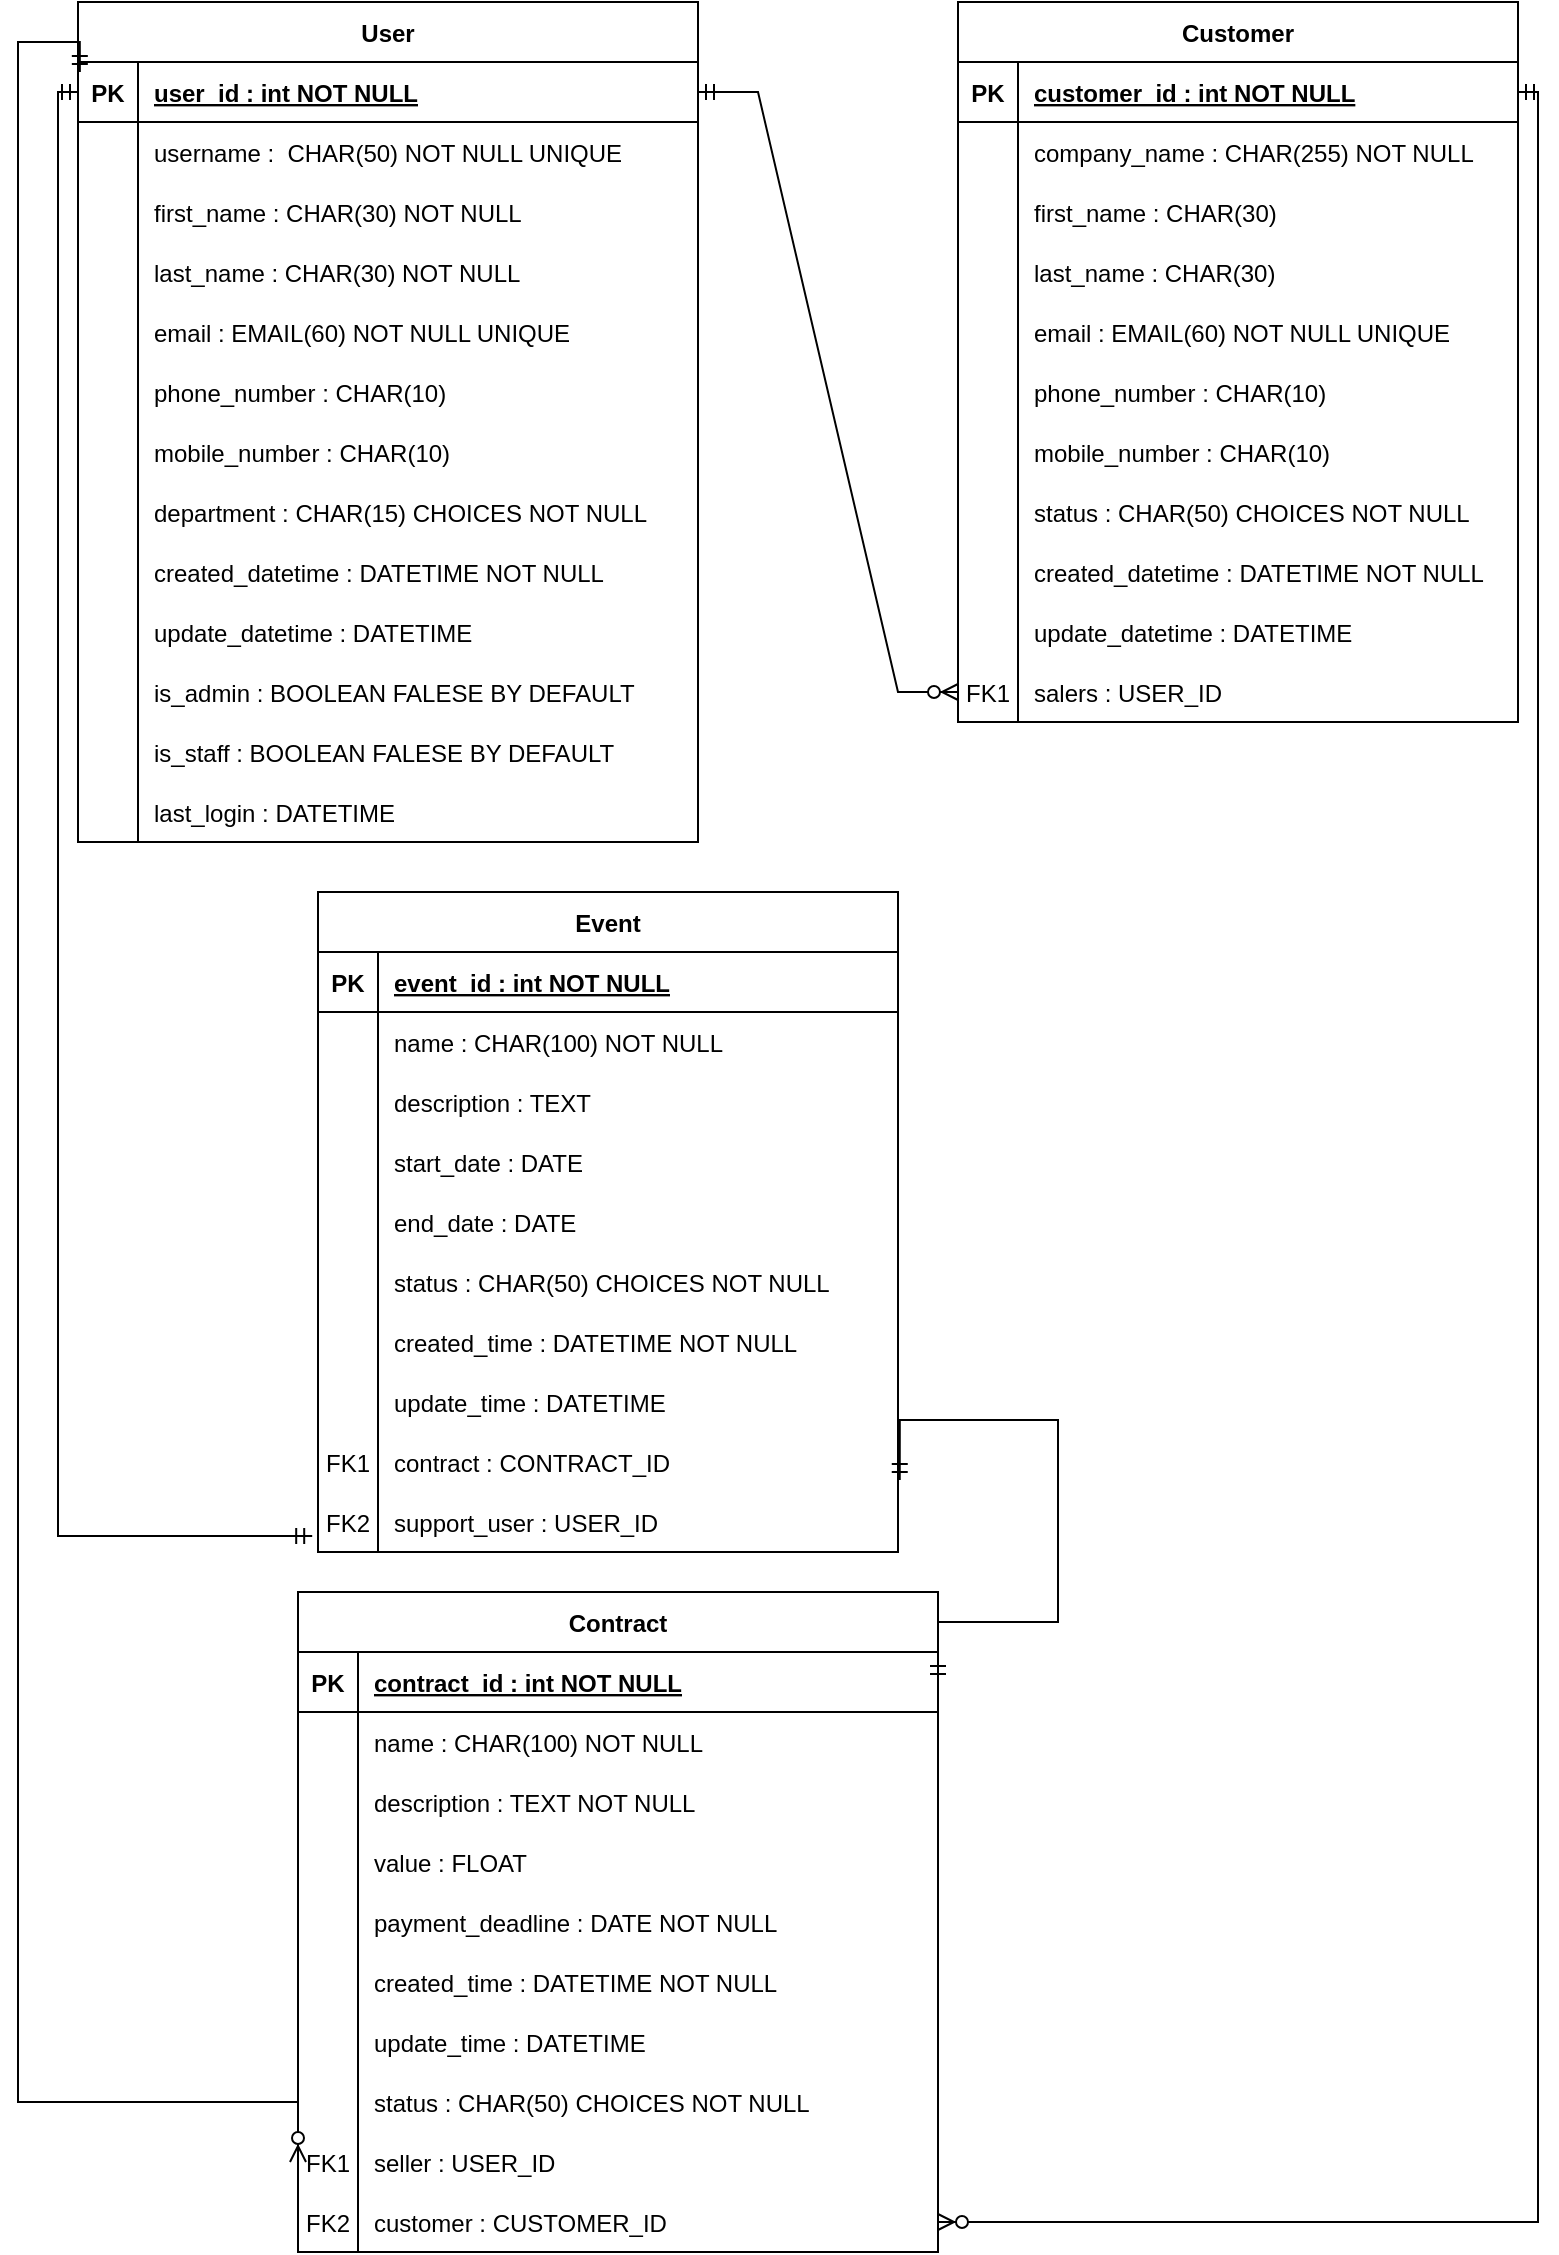 <mxfile version="17.2.2" type="github">
  <diagram name="Page-1" id="efa7a0a1-bf9b-a30e-e6df-94a7791c09e9">
    <mxGraphModel dx="946" dy="1715" grid="1" gridSize="10" guides="1" tooltips="1" connect="1" arrows="1" fold="1" page="1" pageScale="1" pageWidth="826" pageHeight="1169" background="none" math="0" shadow="0">
      <root>
        <mxCell id="0" />
        <mxCell id="1" parent="0" />
        <mxCell id="FvF-tz55mz9jNZXaBXgJ-104" value="User" style="shape=table;startSize=30;container=1;collapsible=1;childLayout=tableLayout;fixedRows=1;rowLines=0;fontStyle=1;align=center;resizeLast=1;" parent="1" vertex="1">
          <mxGeometry x="40" y="-1145" width="310" height="420" as="geometry" />
        </mxCell>
        <mxCell id="FvF-tz55mz9jNZXaBXgJ-105" value="" style="shape=tableRow;horizontal=0;startSize=0;swimlaneHead=0;swimlaneBody=0;fillColor=none;collapsible=0;dropTarget=0;points=[[0,0.5],[1,0.5]];portConstraint=eastwest;top=0;left=0;right=0;bottom=1;" parent="FvF-tz55mz9jNZXaBXgJ-104" vertex="1">
          <mxGeometry y="30" width="310" height="30" as="geometry" />
        </mxCell>
        <mxCell id="FvF-tz55mz9jNZXaBXgJ-106" value="PK" style="shape=partialRectangle;connectable=0;fillColor=none;top=0;left=0;bottom=0;right=0;fontStyle=1;overflow=hidden;" parent="FvF-tz55mz9jNZXaBXgJ-105" vertex="1">
          <mxGeometry width="30" height="30" as="geometry">
            <mxRectangle width="30" height="30" as="alternateBounds" />
          </mxGeometry>
        </mxCell>
        <mxCell id="FvF-tz55mz9jNZXaBXgJ-107" value="user_id : int NOT NULL" style="shape=partialRectangle;connectable=0;fillColor=none;top=0;left=0;bottom=0;right=0;align=left;spacingLeft=6;fontStyle=5;overflow=hidden;" parent="FvF-tz55mz9jNZXaBXgJ-105" vertex="1">
          <mxGeometry x="30" width="280" height="30" as="geometry">
            <mxRectangle width="280" height="30" as="alternateBounds" />
          </mxGeometry>
        </mxCell>
        <mxCell id="FvF-tz55mz9jNZXaBXgJ-130" value="" style="shape=tableRow;horizontal=0;startSize=0;swimlaneHead=0;swimlaneBody=0;fillColor=none;collapsible=0;dropTarget=0;points=[[0,0.5],[1,0.5]];portConstraint=eastwest;top=0;left=0;right=0;bottom=0;" parent="FvF-tz55mz9jNZXaBXgJ-104" vertex="1">
          <mxGeometry y="60" width="310" height="30" as="geometry" />
        </mxCell>
        <mxCell id="FvF-tz55mz9jNZXaBXgJ-131" value="" style="shape=partialRectangle;connectable=0;fillColor=none;top=0;left=0;bottom=0;right=0;editable=1;overflow=hidden;" parent="FvF-tz55mz9jNZXaBXgJ-130" vertex="1">
          <mxGeometry width="30" height="30" as="geometry">
            <mxRectangle width="30" height="30" as="alternateBounds" />
          </mxGeometry>
        </mxCell>
        <mxCell id="FvF-tz55mz9jNZXaBXgJ-132" value="username :  CHAR(50) NOT NULL UNIQUE" style="shape=partialRectangle;connectable=0;fillColor=none;top=0;left=0;bottom=0;right=0;align=left;spacingLeft=6;overflow=hidden;" parent="FvF-tz55mz9jNZXaBXgJ-130" vertex="1">
          <mxGeometry x="30" width="280" height="30" as="geometry">
            <mxRectangle width="280" height="30" as="alternateBounds" />
          </mxGeometry>
        </mxCell>
        <mxCell id="FvF-tz55mz9jNZXaBXgJ-108" value="" style="shape=tableRow;horizontal=0;startSize=0;swimlaneHead=0;swimlaneBody=0;fillColor=none;collapsible=0;dropTarget=0;points=[[0,0.5],[1,0.5]];portConstraint=eastwest;top=0;left=0;right=0;bottom=0;" parent="FvF-tz55mz9jNZXaBXgJ-104" vertex="1">
          <mxGeometry y="90" width="310" height="30" as="geometry" />
        </mxCell>
        <mxCell id="FvF-tz55mz9jNZXaBXgJ-109" value="" style="shape=partialRectangle;connectable=0;fillColor=none;top=0;left=0;bottom=0;right=0;editable=1;overflow=hidden;" parent="FvF-tz55mz9jNZXaBXgJ-108" vertex="1">
          <mxGeometry width="30" height="30" as="geometry">
            <mxRectangle width="30" height="30" as="alternateBounds" />
          </mxGeometry>
        </mxCell>
        <mxCell id="FvF-tz55mz9jNZXaBXgJ-110" value="first_name : CHAR(30) NOT NULL" style="shape=partialRectangle;connectable=0;fillColor=none;top=0;left=0;bottom=0;right=0;align=left;spacingLeft=6;overflow=hidden;" parent="FvF-tz55mz9jNZXaBXgJ-108" vertex="1">
          <mxGeometry x="30" width="280" height="30" as="geometry">
            <mxRectangle width="280" height="30" as="alternateBounds" />
          </mxGeometry>
        </mxCell>
        <mxCell id="FvF-tz55mz9jNZXaBXgJ-111" value="" style="shape=tableRow;horizontal=0;startSize=0;swimlaneHead=0;swimlaneBody=0;fillColor=none;collapsible=0;dropTarget=0;points=[[0,0.5],[1,0.5]];portConstraint=eastwest;top=0;left=0;right=0;bottom=0;" parent="FvF-tz55mz9jNZXaBXgJ-104" vertex="1">
          <mxGeometry y="120" width="310" height="30" as="geometry" />
        </mxCell>
        <mxCell id="FvF-tz55mz9jNZXaBXgJ-112" value="" style="shape=partialRectangle;connectable=0;fillColor=none;top=0;left=0;bottom=0;right=0;editable=1;overflow=hidden;" parent="FvF-tz55mz9jNZXaBXgJ-111" vertex="1">
          <mxGeometry width="30" height="30" as="geometry">
            <mxRectangle width="30" height="30" as="alternateBounds" />
          </mxGeometry>
        </mxCell>
        <mxCell id="FvF-tz55mz9jNZXaBXgJ-113" value="last_name : CHAR(30) NOT NULL" style="shape=partialRectangle;connectable=0;fillColor=none;top=0;left=0;bottom=0;right=0;align=left;spacingLeft=6;overflow=hidden;" parent="FvF-tz55mz9jNZXaBXgJ-111" vertex="1">
          <mxGeometry x="30" width="280" height="30" as="geometry">
            <mxRectangle width="280" height="30" as="alternateBounds" />
          </mxGeometry>
        </mxCell>
        <mxCell id="FvF-tz55mz9jNZXaBXgJ-114" value="" style="shape=tableRow;horizontal=0;startSize=0;swimlaneHead=0;swimlaneBody=0;fillColor=none;collapsible=0;dropTarget=0;points=[[0,0.5],[1,0.5]];portConstraint=eastwest;top=0;left=0;right=0;bottom=0;" parent="FvF-tz55mz9jNZXaBXgJ-104" vertex="1">
          <mxGeometry y="150" width="310" height="30" as="geometry" />
        </mxCell>
        <mxCell id="FvF-tz55mz9jNZXaBXgJ-115" value="" style="shape=partialRectangle;connectable=0;fillColor=none;top=0;left=0;bottom=0;right=0;editable=1;overflow=hidden;" parent="FvF-tz55mz9jNZXaBXgJ-114" vertex="1">
          <mxGeometry width="30" height="30" as="geometry">
            <mxRectangle width="30" height="30" as="alternateBounds" />
          </mxGeometry>
        </mxCell>
        <mxCell id="FvF-tz55mz9jNZXaBXgJ-116" value="email : EMAIL(60) NOT NULL UNIQUE" style="shape=partialRectangle;connectable=0;fillColor=none;top=0;left=0;bottom=0;right=0;align=left;spacingLeft=6;overflow=hidden;" parent="FvF-tz55mz9jNZXaBXgJ-114" vertex="1">
          <mxGeometry x="30" width="280" height="30" as="geometry">
            <mxRectangle width="280" height="30" as="alternateBounds" />
          </mxGeometry>
        </mxCell>
        <mxCell id="FvF-tz55mz9jNZXaBXgJ-121" value="" style="shape=tableRow;horizontal=0;startSize=0;swimlaneHead=0;swimlaneBody=0;fillColor=none;collapsible=0;dropTarget=0;points=[[0,0.5],[1,0.5]];portConstraint=eastwest;top=0;left=0;right=0;bottom=0;" parent="FvF-tz55mz9jNZXaBXgJ-104" vertex="1">
          <mxGeometry y="180" width="310" height="30" as="geometry" />
        </mxCell>
        <mxCell id="FvF-tz55mz9jNZXaBXgJ-122" value="" style="shape=partialRectangle;connectable=0;fillColor=none;top=0;left=0;bottom=0;right=0;editable=1;overflow=hidden;" parent="FvF-tz55mz9jNZXaBXgJ-121" vertex="1">
          <mxGeometry width="30" height="30" as="geometry">
            <mxRectangle width="30" height="30" as="alternateBounds" />
          </mxGeometry>
        </mxCell>
        <mxCell id="FvF-tz55mz9jNZXaBXgJ-123" value="phone_number : CHAR(10)" style="shape=partialRectangle;connectable=0;fillColor=none;top=0;left=0;bottom=0;right=0;align=left;spacingLeft=6;overflow=hidden;" parent="FvF-tz55mz9jNZXaBXgJ-121" vertex="1">
          <mxGeometry x="30" width="280" height="30" as="geometry">
            <mxRectangle width="280" height="30" as="alternateBounds" />
          </mxGeometry>
        </mxCell>
        <mxCell id="FvF-tz55mz9jNZXaBXgJ-124" value="" style="shape=tableRow;horizontal=0;startSize=0;swimlaneHead=0;swimlaneBody=0;fillColor=none;collapsible=0;dropTarget=0;points=[[0,0.5],[1,0.5]];portConstraint=eastwest;top=0;left=0;right=0;bottom=0;" parent="FvF-tz55mz9jNZXaBXgJ-104" vertex="1">
          <mxGeometry y="210" width="310" height="30" as="geometry" />
        </mxCell>
        <mxCell id="FvF-tz55mz9jNZXaBXgJ-125" value="" style="shape=partialRectangle;connectable=0;fillColor=none;top=0;left=0;bottom=0;right=0;editable=1;overflow=hidden;" parent="FvF-tz55mz9jNZXaBXgJ-124" vertex="1">
          <mxGeometry width="30" height="30" as="geometry">
            <mxRectangle width="30" height="30" as="alternateBounds" />
          </mxGeometry>
        </mxCell>
        <mxCell id="FvF-tz55mz9jNZXaBXgJ-126" value="mobile_number : CHAR(10)" style="shape=partialRectangle;connectable=0;fillColor=none;top=0;left=0;bottom=0;right=0;align=left;spacingLeft=6;overflow=hidden;" parent="FvF-tz55mz9jNZXaBXgJ-124" vertex="1">
          <mxGeometry x="30" width="280" height="30" as="geometry">
            <mxRectangle width="280" height="30" as="alternateBounds" />
          </mxGeometry>
        </mxCell>
        <mxCell id="FvF-tz55mz9jNZXaBXgJ-127" value="" style="shape=tableRow;horizontal=0;startSize=0;swimlaneHead=0;swimlaneBody=0;fillColor=none;collapsible=0;dropTarget=0;points=[[0,0.5],[1,0.5]];portConstraint=eastwest;top=0;left=0;right=0;bottom=0;" parent="FvF-tz55mz9jNZXaBXgJ-104" vertex="1">
          <mxGeometry y="240" width="310" height="30" as="geometry" />
        </mxCell>
        <mxCell id="FvF-tz55mz9jNZXaBXgJ-128" value="" style="shape=partialRectangle;connectable=0;fillColor=none;top=0;left=0;bottom=0;right=0;editable=1;overflow=hidden;" parent="FvF-tz55mz9jNZXaBXgJ-127" vertex="1">
          <mxGeometry width="30" height="30" as="geometry">
            <mxRectangle width="30" height="30" as="alternateBounds" />
          </mxGeometry>
        </mxCell>
        <mxCell id="FvF-tz55mz9jNZXaBXgJ-129" value="department : CHAR(15) CHOICES NOT NULL" style="shape=partialRectangle;connectable=0;fillColor=none;top=0;left=0;bottom=0;right=0;align=left;spacingLeft=6;overflow=hidden;" parent="FvF-tz55mz9jNZXaBXgJ-127" vertex="1">
          <mxGeometry x="30" width="280" height="30" as="geometry">
            <mxRectangle width="280" height="30" as="alternateBounds" />
          </mxGeometry>
        </mxCell>
        <mxCell id="FvF-tz55mz9jNZXaBXgJ-133" value="" style="shape=tableRow;horizontal=0;startSize=0;swimlaneHead=0;swimlaneBody=0;fillColor=none;collapsible=0;dropTarget=0;points=[[0,0.5],[1,0.5]];portConstraint=eastwest;top=0;left=0;right=0;bottom=0;" parent="FvF-tz55mz9jNZXaBXgJ-104" vertex="1">
          <mxGeometry y="270" width="310" height="30" as="geometry" />
        </mxCell>
        <mxCell id="FvF-tz55mz9jNZXaBXgJ-134" value="" style="shape=partialRectangle;connectable=0;fillColor=none;top=0;left=0;bottom=0;right=0;editable=1;overflow=hidden;" parent="FvF-tz55mz9jNZXaBXgJ-133" vertex="1">
          <mxGeometry width="30" height="30" as="geometry">
            <mxRectangle width="30" height="30" as="alternateBounds" />
          </mxGeometry>
        </mxCell>
        <mxCell id="FvF-tz55mz9jNZXaBXgJ-135" value="created_datetime : DATETIME NOT NULL" style="shape=partialRectangle;connectable=0;fillColor=none;top=0;left=0;bottom=0;right=0;align=left;spacingLeft=6;overflow=hidden;" parent="FvF-tz55mz9jNZXaBXgJ-133" vertex="1">
          <mxGeometry x="30" width="280" height="30" as="geometry">
            <mxRectangle width="280" height="30" as="alternateBounds" />
          </mxGeometry>
        </mxCell>
        <mxCell id="FvF-tz55mz9jNZXaBXgJ-136" value="" style="shape=tableRow;horizontal=0;startSize=0;swimlaneHead=0;swimlaneBody=0;fillColor=none;collapsible=0;dropTarget=0;points=[[0,0.5],[1,0.5]];portConstraint=eastwest;top=0;left=0;right=0;bottom=0;" parent="FvF-tz55mz9jNZXaBXgJ-104" vertex="1">
          <mxGeometry y="300" width="310" height="30" as="geometry" />
        </mxCell>
        <mxCell id="FvF-tz55mz9jNZXaBXgJ-137" value="" style="shape=partialRectangle;connectable=0;fillColor=none;top=0;left=0;bottom=0;right=0;editable=1;overflow=hidden;" parent="FvF-tz55mz9jNZXaBXgJ-136" vertex="1">
          <mxGeometry width="30" height="30" as="geometry">
            <mxRectangle width="30" height="30" as="alternateBounds" />
          </mxGeometry>
        </mxCell>
        <mxCell id="FvF-tz55mz9jNZXaBXgJ-138" value="update_datetime : DATETIME" style="shape=partialRectangle;connectable=0;fillColor=none;top=0;left=0;bottom=0;right=0;align=left;spacingLeft=6;overflow=hidden;" parent="FvF-tz55mz9jNZXaBXgJ-136" vertex="1">
          <mxGeometry x="30" width="280" height="30" as="geometry">
            <mxRectangle width="280" height="30" as="alternateBounds" />
          </mxGeometry>
        </mxCell>
        <mxCell id="FvF-tz55mz9jNZXaBXgJ-246" value="" style="shape=tableRow;horizontal=0;startSize=0;swimlaneHead=0;swimlaneBody=0;fillColor=none;collapsible=0;dropTarget=0;points=[[0,0.5],[1,0.5]];portConstraint=eastwest;top=0;left=0;right=0;bottom=0;" parent="FvF-tz55mz9jNZXaBXgJ-104" vertex="1">
          <mxGeometry y="330" width="310" height="30" as="geometry" />
        </mxCell>
        <mxCell id="FvF-tz55mz9jNZXaBXgJ-247" value="" style="shape=partialRectangle;connectable=0;fillColor=none;top=0;left=0;bottom=0;right=0;editable=1;overflow=hidden;" parent="FvF-tz55mz9jNZXaBXgJ-246" vertex="1">
          <mxGeometry width="30" height="30" as="geometry">
            <mxRectangle width="30" height="30" as="alternateBounds" />
          </mxGeometry>
        </mxCell>
        <mxCell id="FvF-tz55mz9jNZXaBXgJ-248" value="is_admin : BOOLEAN FALESE BY DEFAULT" style="shape=partialRectangle;connectable=0;fillColor=none;top=0;left=0;bottom=0;right=0;align=left;spacingLeft=6;overflow=hidden;" parent="FvF-tz55mz9jNZXaBXgJ-246" vertex="1">
          <mxGeometry x="30" width="280" height="30" as="geometry">
            <mxRectangle width="280" height="30" as="alternateBounds" />
          </mxGeometry>
        </mxCell>
        <mxCell id="fTh83dWh6vJyhV6Mnesq-1" value="" style="shape=tableRow;horizontal=0;startSize=0;swimlaneHead=0;swimlaneBody=0;fillColor=none;collapsible=0;dropTarget=0;points=[[0,0.5],[1,0.5]];portConstraint=eastwest;top=0;left=0;right=0;bottom=0;" vertex="1" parent="FvF-tz55mz9jNZXaBXgJ-104">
          <mxGeometry y="360" width="310" height="30" as="geometry" />
        </mxCell>
        <mxCell id="fTh83dWh6vJyhV6Mnesq-2" value="" style="shape=partialRectangle;connectable=0;fillColor=none;top=0;left=0;bottom=0;right=0;editable=1;overflow=hidden;" vertex="1" parent="fTh83dWh6vJyhV6Mnesq-1">
          <mxGeometry width="30" height="30" as="geometry">
            <mxRectangle width="30" height="30" as="alternateBounds" />
          </mxGeometry>
        </mxCell>
        <mxCell id="fTh83dWh6vJyhV6Mnesq-3" value="is_staff : BOOLEAN FALESE BY DEFAULT" style="shape=partialRectangle;connectable=0;fillColor=none;top=0;left=0;bottom=0;right=0;align=left;spacingLeft=6;overflow=hidden;" vertex="1" parent="fTh83dWh6vJyhV6Mnesq-1">
          <mxGeometry x="30" width="280" height="30" as="geometry">
            <mxRectangle width="280" height="30" as="alternateBounds" />
          </mxGeometry>
        </mxCell>
        <mxCell id="FvF-tz55mz9jNZXaBXgJ-139" value="" style="shape=tableRow;horizontal=0;startSize=0;swimlaneHead=0;swimlaneBody=0;fillColor=none;collapsible=0;dropTarget=0;points=[[0,0.5],[1,0.5]];portConstraint=eastwest;top=0;left=0;right=0;bottom=0;" parent="FvF-tz55mz9jNZXaBXgJ-104" vertex="1">
          <mxGeometry y="390" width="310" height="30" as="geometry" />
        </mxCell>
        <mxCell id="FvF-tz55mz9jNZXaBXgJ-140" value="" style="shape=partialRectangle;connectable=0;fillColor=none;top=0;left=0;bottom=0;right=0;editable=1;overflow=hidden;" parent="FvF-tz55mz9jNZXaBXgJ-139" vertex="1">
          <mxGeometry width="30" height="30" as="geometry">
            <mxRectangle width="30" height="30" as="alternateBounds" />
          </mxGeometry>
        </mxCell>
        <mxCell id="FvF-tz55mz9jNZXaBXgJ-141" value="last_login : DATETIME" style="shape=partialRectangle;connectable=0;fillColor=none;top=0;left=0;bottom=0;right=0;align=left;spacingLeft=6;overflow=hidden;" parent="FvF-tz55mz9jNZXaBXgJ-139" vertex="1">
          <mxGeometry x="30" width="280" height="30" as="geometry">
            <mxRectangle width="280" height="30" as="alternateBounds" />
          </mxGeometry>
        </mxCell>
        <mxCell id="FvF-tz55mz9jNZXaBXgJ-142" value="Customer" style="shape=table;startSize=30;container=1;collapsible=1;childLayout=tableLayout;fixedRows=1;rowLines=0;fontStyle=1;align=center;resizeLast=1;" parent="1" vertex="1">
          <mxGeometry x="480" y="-1145" width="280" height="360" as="geometry" />
        </mxCell>
        <mxCell id="FvF-tz55mz9jNZXaBXgJ-143" value="" style="shape=tableRow;horizontal=0;startSize=0;swimlaneHead=0;swimlaneBody=0;fillColor=none;collapsible=0;dropTarget=0;points=[[0,0.5],[1,0.5]];portConstraint=eastwest;top=0;left=0;right=0;bottom=1;" parent="FvF-tz55mz9jNZXaBXgJ-142" vertex="1">
          <mxGeometry y="30" width="280" height="30" as="geometry" />
        </mxCell>
        <mxCell id="FvF-tz55mz9jNZXaBXgJ-144" value="PK" style="shape=partialRectangle;connectable=0;fillColor=none;top=0;left=0;bottom=0;right=0;fontStyle=1;overflow=hidden;" parent="FvF-tz55mz9jNZXaBXgJ-143" vertex="1">
          <mxGeometry width="30" height="30" as="geometry">
            <mxRectangle width="30" height="30" as="alternateBounds" />
          </mxGeometry>
        </mxCell>
        <mxCell id="FvF-tz55mz9jNZXaBXgJ-145" value="customer_id : int NOT NULL" style="shape=partialRectangle;connectable=0;fillColor=none;top=0;left=0;bottom=0;right=0;align=left;spacingLeft=6;fontStyle=5;overflow=hidden;" parent="FvF-tz55mz9jNZXaBXgJ-143" vertex="1">
          <mxGeometry x="30" width="250" height="30" as="geometry">
            <mxRectangle width="250" height="30" as="alternateBounds" />
          </mxGeometry>
        </mxCell>
        <mxCell id="FvF-tz55mz9jNZXaBXgJ-146" value="" style="shape=tableRow;horizontal=0;startSize=0;swimlaneHead=0;swimlaneBody=0;fillColor=none;collapsible=0;dropTarget=0;points=[[0,0.5],[1,0.5]];portConstraint=eastwest;top=0;left=0;right=0;bottom=0;" parent="FvF-tz55mz9jNZXaBXgJ-142" vertex="1">
          <mxGeometry y="60" width="280" height="30" as="geometry" />
        </mxCell>
        <mxCell id="FvF-tz55mz9jNZXaBXgJ-147" value="" style="shape=partialRectangle;connectable=0;fillColor=none;top=0;left=0;bottom=0;right=0;editable=1;overflow=hidden;" parent="FvF-tz55mz9jNZXaBXgJ-146" vertex="1">
          <mxGeometry width="30" height="30" as="geometry">
            <mxRectangle width="30" height="30" as="alternateBounds" />
          </mxGeometry>
        </mxCell>
        <mxCell id="FvF-tz55mz9jNZXaBXgJ-148" value="company_name : CHAR(255) NOT NULL" style="shape=partialRectangle;connectable=0;fillColor=none;top=0;left=0;bottom=0;right=0;align=left;spacingLeft=6;overflow=hidden;" parent="FvF-tz55mz9jNZXaBXgJ-146" vertex="1">
          <mxGeometry x="30" width="250" height="30" as="geometry">
            <mxRectangle width="250" height="30" as="alternateBounds" />
          </mxGeometry>
        </mxCell>
        <mxCell id="FvF-tz55mz9jNZXaBXgJ-149" value="" style="shape=tableRow;horizontal=0;startSize=0;swimlaneHead=0;swimlaneBody=0;fillColor=none;collapsible=0;dropTarget=0;points=[[0,0.5],[1,0.5]];portConstraint=eastwest;top=0;left=0;right=0;bottom=0;" parent="FvF-tz55mz9jNZXaBXgJ-142" vertex="1">
          <mxGeometry y="90" width="280" height="30" as="geometry" />
        </mxCell>
        <mxCell id="FvF-tz55mz9jNZXaBXgJ-150" value="" style="shape=partialRectangle;connectable=0;fillColor=none;top=0;left=0;bottom=0;right=0;editable=1;overflow=hidden;" parent="FvF-tz55mz9jNZXaBXgJ-149" vertex="1">
          <mxGeometry width="30" height="30" as="geometry">
            <mxRectangle width="30" height="30" as="alternateBounds" />
          </mxGeometry>
        </mxCell>
        <mxCell id="FvF-tz55mz9jNZXaBXgJ-151" value="first_name : CHAR(30)" style="shape=partialRectangle;connectable=0;fillColor=none;top=0;left=0;bottom=0;right=0;align=left;spacingLeft=6;overflow=hidden;" parent="FvF-tz55mz9jNZXaBXgJ-149" vertex="1">
          <mxGeometry x="30" width="250" height="30" as="geometry">
            <mxRectangle width="250" height="30" as="alternateBounds" />
          </mxGeometry>
        </mxCell>
        <mxCell id="FvF-tz55mz9jNZXaBXgJ-152" value="" style="shape=tableRow;horizontal=0;startSize=0;swimlaneHead=0;swimlaneBody=0;fillColor=none;collapsible=0;dropTarget=0;points=[[0,0.5],[1,0.5]];portConstraint=eastwest;top=0;left=0;right=0;bottom=0;" parent="FvF-tz55mz9jNZXaBXgJ-142" vertex="1">
          <mxGeometry y="120" width="280" height="30" as="geometry" />
        </mxCell>
        <mxCell id="FvF-tz55mz9jNZXaBXgJ-153" value="" style="shape=partialRectangle;connectable=0;fillColor=none;top=0;left=0;bottom=0;right=0;editable=1;overflow=hidden;" parent="FvF-tz55mz9jNZXaBXgJ-152" vertex="1">
          <mxGeometry width="30" height="30" as="geometry">
            <mxRectangle width="30" height="30" as="alternateBounds" />
          </mxGeometry>
        </mxCell>
        <mxCell id="FvF-tz55mz9jNZXaBXgJ-154" value="last_name : CHAR(30)" style="shape=partialRectangle;connectable=0;fillColor=none;top=0;left=0;bottom=0;right=0;align=left;spacingLeft=6;overflow=hidden;" parent="FvF-tz55mz9jNZXaBXgJ-152" vertex="1">
          <mxGeometry x="30" width="250" height="30" as="geometry">
            <mxRectangle width="250" height="30" as="alternateBounds" />
          </mxGeometry>
        </mxCell>
        <mxCell id="FvF-tz55mz9jNZXaBXgJ-249" value="" style="shape=tableRow;horizontal=0;startSize=0;swimlaneHead=0;swimlaneBody=0;fillColor=none;collapsible=0;dropTarget=0;points=[[0,0.5],[1,0.5]];portConstraint=eastwest;top=0;left=0;right=0;bottom=0;" parent="FvF-tz55mz9jNZXaBXgJ-142" vertex="1">
          <mxGeometry y="150" width="280" height="30" as="geometry" />
        </mxCell>
        <mxCell id="FvF-tz55mz9jNZXaBXgJ-250" value="" style="shape=partialRectangle;connectable=0;fillColor=none;top=0;left=0;bottom=0;right=0;editable=1;overflow=hidden;" parent="FvF-tz55mz9jNZXaBXgJ-249" vertex="1">
          <mxGeometry width="30" height="30" as="geometry">
            <mxRectangle width="30" height="30" as="alternateBounds" />
          </mxGeometry>
        </mxCell>
        <mxCell id="FvF-tz55mz9jNZXaBXgJ-251" value="email : EMAIL(60) NOT NULL UNIQUE" style="shape=partialRectangle;connectable=0;fillColor=none;top=0;left=0;bottom=0;right=0;align=left;spacingLeft=6;overflow=hidden;" parent="FvF-tz55mz9jNZXaBXgJ-249" vertex="1">
          <mxGeometry x="30" width="250" height="30" as="geometry">
            <mxRectangle width="250" height="30" as="alternateBounds" />
          </mxGeometry>
        </mxCell>
        <mxCell id="FvF-tz55mz9jNZXaBXgJ-155" value="" style="shape=tableRow;horizontal=0;startSize=0;swimlaneHead=0;swimlaneBody=0;fillColor=none;collapsible=0;dropTarget=0;points=[[0,0.5],[1,0.5]];portConstraint=eastwest;top=0;left=0;right=0;bottom=0;" parent="FvF-tz55mz9jNZXaBXgJ-142" vertex="1">
          <mxGeometry y="180" width="280" height="30" as="geometry" />
        </mxCell>
        <mxCell id="FvF-tz55mz9jNZXaBXgJ-156" value="" style="shape=partialRectangle;connectable=0;fillColor=none;top=0;left=0;bottom=0;right=0;editable=1;overflow=hidden;" parent="FvF-tz55mz9jNZXaBXgJ-155" vertex="1">
          <mxGeometry width="30" height="30" as="geometry">
            <mxRectangle width="30" height="30" as="alternateBounds" />
          </mxGeometry>
        </mxCell>
        <mxCell id="FvF-tz55mz9jNZXaBXgJ-157" value="phone_number : CHAR(10)" style="shape=partialRectangle;connectable=0;fillColor=none;top=0;left=0;bottom=0;right=0;align=left;spacingLeft=6;overflow=hidden;" parent="FvF-tz55mz9jNZXaBXgJ-155" vertex="1">
          <mxGeometry x="30" width="250" height="30" as="geometry">
            <mxRectangle width="250" height="30" as="alternateBounds" />
          </mxGeometry>
        </mxCell>
        <mxCell id="FvF-tz55mz9jNZXaBXgJ-158" value="" style="shape=tableRow;horizontal=0;startSize=0;swimlaneHead=0;swimlaneBody=0;fillColor=none;collapsible=0;dropTarget=0;points=[[0,0.5],[1,0.5]];portConstraint=eastwest;top=0;left=0;right=0;bottom=0;" parent="FvF-tz55mz9jNZXaBXgJ-142" vertex="1">
          <mxGeometry y="210" width="280" height="30" as="geometry" />
        </mxCell>
        <mxCell id="FvF-tz55mz9jNZXaBXgJ-159" value="" style="shape=partialRectangle;connectable=0;fillColor=none;top=0;left=0;bottom=0;right=0;editable=1;overflow=hidden;" parent="FvF-tz55mz9jNZXaBXgJ-158" vertex="1">
          <mxGeometry width="30" height="30" as="geometry">
            <mxRectangle width="30" height="30" as="alternateBounds" />
          </mxGeometry>
        </mxCell>
        <mxCell id="FvF-tz55mz9jNZXaBXgJ-160" value="mobile_number : CHAR(10)" style="shape=partialRectangle;connectable=0;fillColor=none;top=0;left=0;bottom=0;right=0;align=left;spacingLeft=6;overflow=hidden;" parent="FvF-tz55mz9jNZXaBXgJ-158" vertex="1">
          <mxGeometry x="30" width="250" height="30" as="geometry">
            <mxRectangle width="250" height="30" as="alternateBounds" />
          </mxGeometry>
        </mxCell>
        <mxCell id="FvF-tz55mz9jNZXaBXgJ-161" value="" style="shape=tableRow;horizontal=0;startSize=0;swimlaneHead=0;swimlaneBody=0;fillColor=none;collapsible=0;dropTarget=0;points=[[0,0.5],[1,0.5]];portConstraint=eastwest;top=0;left=0;right=0;bottom=0;" parent="FvF-tz55mz9jNZXaBXgJ-142" vertex="1">
          <mxGeometry y="240" width="280" height="30" as="geometry" />
        </mxCell>
        <mxCell id="FvF-tz55mz9jNZXaBXgJ-162" value="" style="shape=partialRectangle;connectable=0;fillColor=none;top=0;left=0;bottom=0;right=0;editable=1;overflow=hidden;" parent="FvF-tz55mz9jNZXaBXgJ-161" vertex="1">
          <mxGeometry width="30" height="30" as="geometry">
            <mxRectangle width="30" height="30" as="alternateBounds" />
          </mxGeometry>
        </mxCell>
        <mxCell id="FvF-tz55mz9jNZXaBXgJ-163" value="status : CHAR(50) CHOICES NOT NULL" style="shape=partialRectangle;connectable=0;fillColor=none;top=0;left=0;bottom=0;right=0;align=left;spacingLeft=6;overflow=hidden;" parent="FvF-tz55mz9jNZXaBXgJ-161" vertex="1">
          <mxGeometry x="30" width="250" height="30" as="geometry">
            <mxRectangle width="250" height="30" as="alternateBounds" />
          </mxGeometry>
        </mxCell>
        <mxCell id="FvF-tz55mz9jNZXaBXgJ-164" value="" style="shape=tableRow;horizontal=0;startSize=0;swimlaneHead=0;swimlaneBody=0;fillColor=none;collapsible=0;dropTarget=0;points=[[0,0.5],[1,0.5]];portConstraint=eastwest;top=0;left=0;right=0;bottom=0;" parent="FvF-tz55mz9jNZXaBXgJ-142" vertex="1">
          <mxGeometry y="270" width="280" height="30" as="geometry" />
        </mxCell>
        <mxCell id="FvF-tz55mz9jNZXaBXgJ-165" value="" style="shape=partialRectangle;connectable=0;fillColor=none;top=0;left=0;bottom=0;right=0;editable=1;overflow=hidden;" parent="FvF-tz55mz9jNZXaBXgJ-164" vertex="1">
          <mxGeometry width="30" height="30" as="geometry">
            <mxRectangle width="30" height="30" as="alternateBounds" />
          </mxGeometry>
        </mxCell>
        <mxCell id="FvF-tz55mz9jNZXaBXgJ-166" value="created_datetime : DATETIME NOT NULL" style="shape=partialRectangle;connectable=0;fillColor=none;top=0;left=0;bottom=0;right=0;align=left;spacingLeft=6;overflow=hidden;" parent="FvF-tz55mz9jNZXaBXgJ-164" vertex="1">
          <mxGeometry x="30" width="250" height="30" as="geometry">
            <mxRectangle width="250" height="30" as="alternateBounds" />
          </mxGeometry>
        </mxCell>
        <mxCell id="FvF-tz55mz9jNZXaBXgJ-167" value="" style="shape=tableRow;horizontal=0;startSize=0;swimlaneHead=0;swimlaneBody=0;fillColor=none;collapsible=0;dropTarget=0;points=[[0,0.5],[1,0.5]];portConstraint=eastwest;top=0;left=0;right=0;bottom=0;" parent="FvF-tz55mz9jNZXaBXgJ-142" vertex="1">
          <mxGeometry y="300" width="280" height="30" as="geometry" />
        </mxCell>
        <mxCell id="FvF-tz55mz9jNZXaBXgJ-168" value="" style="shape=partialRectangle;connectable=0;fillColor=none;top=0;left=0;bottom=0;right=0;editable=1;overflow=hidden;" parent="FvF-tz55mz9jNZXaBXgJ-167" vertex="1">
          <mxGeometry width="30" height="30" as="geometry">
            <mxRectangle width="30" height="30" as="alternateBounds" />
          </mxGeometry>
        </mxCell>
        <mxCell id="FvF-tz55mz9jNZXaBXgJ-169" value="update_datetime : DATETIME" style="shape=partialRectangle;connectable=0;fillColor=none;top=0;left=0;bottom=0;right=0;align=left;spacingLeft=6;overflow=hidden;" parent="FvF-tz55mz9jNZXaBXgJ-167" vertex="1">
          <mxGeometry x="30" width="250" height="30" as="geometry">
            <mxRectangle width="250" height="30" as="alternateBounds" />
          </mxGeometry>
        </mxCell>
        <mxCell id="FvF-tz55mz9jNZXaBXgJ-170" value="" style="shape=tableRow;horizontal=0;startSize=0;swimlaneHead=0;swimlaneBody=0;fillColor=none;collapsible=0;dropTarget=0;points=[[0,0.5],[1,0.5]];portConstraint=eastwest;top=0;left=0;right=0;bottom=0;" parent="FvF-tz55mz9jNZXaBXgJ-142" vertex="1">
          <mxGeometry y="330" width="280" height="30" as="geometry" />
        </mxCell>
        <mxCell id="FvF-tz55mz9jNZXaBXgJ-171" value="FK1" style="shape=partialRectangle;connectable=0;fillColor=none;top=0;left=0;bottom=0;right=0;editable=1;overflow=hidden;" parent="FvF-tz55mz9jNZXaBXgJ-170" vertex="1">
          <mxGeometry width="30" height="30" as="geometry">
            <mxRectangle width="30" height="30" as="alternateBounds" />
          </mxGeometry>
        </mxCell>
        <mxCell id="FvF-tz55mz9jNZXaBXgJ-172" value="salers : USER_ID" style="shape=partialRectangle;connectable=0;fillColor=none;top=0;left=0;bottom=0;right=0;align=left;spacingLeft=6;overflow=hidden;" parent="FvF-tz55mz9jNZXaBXgJ-170" vertex="1">
          <mxGeometry x="30" width="250" height="30" as="geometry">
            <mxRectangle width="250" height="30" as="alternateBounds" />
          </mxGeometry>
        </mxCell>
        <mxCell id="FvF-tz55mz9jNZXaBXgJ-174" value="" style="edgeStyle=entityRelationEdgeStyle;fontSize=12;html=1;endArrow=ERzeroToMany;startArrow=ERmandOne;rounded=0;exitX=1;exitY=0.5;exitDx=0;exitDy=0;entryX=0;entryY=0.5;entryDx=0;entryDy=0;" parent="1" source="FvF-tz55mz9jNZXaBXgJ-105" target="FvF-tz55mz9jNZXaBXgJ-170" edge="1">
          <mxGeometry width="100" height="100" relative="1" as="geometry">
            <mxPoint x="300" y="-150" as="sourcePoint" />
            <mxPoint x="400" y="-250" as="targetPoint" />
          </mxGeometry>
        </mxCell>
        <mxCell id="FvF-tz55mz9jNZXaBXgJ-176" value="Event" style="shape=table;startSize=30;container=1;collapsible=1;childLayout=tableLayout;fixedRows=1;rowLines=0;fontStyle=1;align=center;resizeLast=1;fontFamily=Helvetica;fontSize=12;fontColor=default;" parent="1" vertex="1">
          <mxGeometry x="160" y="-700" width="290" height="330" as="geometry" />
        </mxCell>
        <mxCell id="FvF-tz55mz9jNZXaBXgJ-177" value="" style="shape=tableRow;horizontal=0;startSize=0;swimlaneHead=0;swimlaneBody=0;fillColor=none;collapsible=0;dropTarget=0;points=[[0,0.5],[1,0.5]];portConstraint=eastwest;top=0;left=0;right=0;bottom=1;fontFamily=Helvetica;fontSize=12;fontColor=default;" parent="FvF-tz55mz9jNZXaBXgJ-176" vertex="1">
          <mxGeometry y="30" width="290" height="30" as="geometry" />
        </mxCell>
        <mxCell id="FvF-tz55mz9jNZXaBXgJ-178" value="PK" style="shape=partialRectangle;connectable=0;fillColor=none;top=0;left=0;bottom=0;right=0;fontStyle=1;overflow=hidden;fontFamily=Helvetica;fontSize=12;fontColor=default;" parent="FvF-tz55mz9jNZXaBXgJ-177" vertex="1">
          <mxGeometry width="30" height="30" as="geometry">
            <mxRectangle width="30" height="30" as="alternateBounds" />
          </mxGeometry>
        </mxCell>
        <mxCell id="FvF-tz55mz9jNZXaBXgJ-179" value="event_id : int NOT NULL" style="shape=partialRectangle;connectable=0;fillColor=none;top=0;left=0;bottom=0;right=0;align=left;spacingLeft=6;fontStyle=5;overflow=hidden;fontFamily=Helvetica;fontSize=12;fontColor=default;" parent="FvF-tz55mz9jNZXaBXgJ-177" vertex="1">
          <mxGeometry x="30" width="260" height="30" as="geometry">
            <mxRectangle width="260" height="30" as="alternateBounds" />
          </mxGeometry>
        </mxCell>
        <mxCell id="FvF-tz55mz9jNZXaBXgJ-180" value="" style="shape=tableRow;horizontal=0;startSize=0;swimlaneHead=0;swimlaneBody=0;fillColor=none;collapsible=0;dropTarget=0;points=[[0,0.5],[1,0.5]];portConstraint=eastwest;top=0;left=0;right=0;bottom=0;fontFamily=Helvetica;fontSize=12;fontColor=default;" parent="FvF-tz55mz9jNZXaBXgJ-176" vertex="1">
          <mxGeometry y="60" width="290" height="30" as="geometry" />
        </mxCell>
        <mxCell id="FvF-tz55mz9jNZXaBXgJ-181" value="" style="shape=partialRectangle;connectable=0;fillColor=none;top=0;left=0;bottom=0;right=0;editable=1;overflow=hidden;fontFamily=Helvetica;fontSize=12;fontColor=default;" parent="FvF-tz55mz9jNZXaBXgJ-180" vertex="1">
          <mxGeometry width="30" height="30" as="geometry">
            <mxRectangle width="30" height="30" as="alternateBounds" />
          </mxGeometry>
        </mxCell>
        <mxCell id="FvF-tz55mz9jNZXaBXgJ-182" value="name : CHAR(100) NOT NULL" style="shape=partialRectangle;connectable=0;fillColor=none;top=0;left=0;bottom=0;right=0;align=left;spacingLeft=6;overflow=hidden;fontFamily=Helvetica;fontSize=12;fontColor=default;" parent="FvF-tz55mz9jNZXaBXgJ-180" vertex="1">
          <mxGeometry x="30" width="260" height="30" as="geometry">
            <mxRectangle width="260" height="30" as="alternateBounds" />
          </mxGeometry>
        </mxCell>
        <mxCell id="FvF-tz55mz9jNZXaBXgJ-183" value="" style="shape=tableRow;horizontal=0;startSize=0;swimlaneHead=0;swimlaneBody=0;fillColor=none;collapsible=0;dropTarget=0;points=[[0,0.5],[1,0.5]];portConstraint=eastwest;top=0;left=0;right=0;bottom=0;fontFamily=Helvetica;fontSize=12;fontColor=default;" parent="FvF-tz55mz9jNZXaBXgJ-176" vertex="1">
          <mxGeometry y="90" width="290" height="30" as="geometry" />
        </mxCell>
        <mxCell id="FvF-tz55mz9jNZXaBXgJ-184" value="" style="shape=partialRectangle;connectable=0;fillColor=none;top=0;left=0;bottom=0;right=0;editable=1;overflow=hidden;fontFamily=Helvetica;fontSize=12;fontColor=default;" parent="FvF-tz55mz9jNZXaBXgJ-183" vertex="1">
          <mxGeometry width="30" height="30" as="geometry">
            <mxRectangle width="30" height="30" as="alternateBounds" />
          </mxGeometry>
        </mxCell>
        <mxCell id="FvF-tz55mz9jNZXaBXgJ-185" value="description : TEXT" style="shape=partialRectangle;connectable=0;fillColor=none;top=0;left=0;bottom=0;right=0;align=left;spacingLeft=6;overflow=hidden;fontFamily=Helvetica;fontSize=12;fontColor=default;" parent="FvF-tz55mz9jNZXaBXgJ-183" vertex="1">
          <mxGeometry x="30" width="260" height="30" as="geometry">
            <mxRectangle width="260" height="30" as="alternateBounds" />
          </mxGeometry>
        </mxCell>
        <mxCell id="FvF-tz55mz9jNZXaBXgJ-186" value="" style="shape=tableRow;horizontal=0;startSize=0;swimlaneHead=0;swimlaneBody=0;fillColor=none;collapsible=0;dropTarget=0;points=[[0,0.5],[1,0.5]];portConstraint=eastwest;top=0;left=0;right=0;bottom=0;fontFamily=Helvetica;fontSize=12;fontColor=default;" parent="FvF-tz55mz9jNZXaBXgJ-176" vertex="1">
          <mxGeometry y="120" width="290" height="30" as="geometry" />
        </mxCell>
        <mxCell id="FvF-tz55mz9jNZXaBXgJ-187" value="" style="shape=partialRectangle;connectable=0;fillColor=none;top=0;left=0;bottom=0;right=0;editable=1;overflow=hidden;fontFamily=Helvetica;fontSize=12;fontColor=default;" parent="FvF-tz55mz9jNZXaBXgJ-186" vertex="1">
          <mxGeometry width="30" height="30" as="geometry">
            <mxRectangle width="30" height="30" as="alternateBounds" />
          </mxGeometry>
        </mxCell>
        <mxCell id="FvF-tz55mz9jNZXaBXgJ-188" value="start_date : DATE" style="shape=partialRectangle;connectable=0;fillColor=none;top=0;left=0;bottom=0;right=0;align=left;spacingLeft=6;overflow=hidden;fontFamily=Helvetica;fontSize=12;fontColor=default;" parent="FvF-tz55mz9jNZXaBXgJ-186" vertex="1">
          <mxGeometry x="30" width="260" height="30" as="geometry">
            <mxRectangle width="260" height="30" as="alternateBounds" />
          </mxGeometry>
        </mxCell>
        <mxCell id="FvF-tz55mz9jNZXaBXgJ-189" value="" style="shape=tableRow;horizontal=0;startSize=0;swimlaneHead=0;swimlaneBody=0;fillColor=none;collapsible=0;dropTarget=0;points=[[0,0.5],[1,0.5]];portConstraint=eastwest;top=0;left=0;right=0;bottom=0;fontFamily=Helvetica;fontSize=12;fontColor=default;" parent="FvF-tz55mz9jNZXaBXgJ-176" vertex="1">
          <mxGeometry y="150" width="290" height="30" as="geometry" />
        </mxCell>
        <mxCell id="FvF-tz55mz9jNZXaBXgJ-190" value="" style="shape=partialRectangle;connectable=0;fillColor=none;top=0;left=0;bottom=0;right=0;editable=1;overflow=hidden;fontFamily=Helvetica;fontSize=12;fontColor=default;" parent="FvF-tz55mz9jNZXaBXgJ-189" vertex="1">
          <mxGeometry width="30" height="30" as="geometry">
            <mxRectangle width="30" height="30" as="alternateBounds" />
          </mxGeometry>
        </mxCell>
        <mxCell id="FvF-tz55mz9jNZXaBXgJ-191" value="end_date : DATE" style="shape=partialRectangle;connectable=0;fillColor=none;top=0;left=0;bottom=0;right=0;align=left;spacingLeft=6;overflow=hidden;fontFamily=Helvetica;fontSize=12;fontColor=default;" parent="FvF-tz55mz9jNZXaBXgJ-189" vertex="1">
          <mxGeometry x="30" width="260" height="30" as="geometry">
            <mxRectangle width="260" height="30" as="alternateBounds" />
          </mxGeometry>
        </mxCell>
        <mxCell id="FvF-tz55mz9jNZXaBXgJ-192" value="" style="shape=tableRow;horizontal=0;startSize=0;swimlaneHead=0;swimlaneBody=0;fillColor=none;collapsible=0;dropTarget=0;points=[[0,0.5],[1,0.5]];portConstraint=eastwest;top=0;left=0;right=0;bottom=0;fontFamily=Helvetica;fontSize=12;fontColor=default;" parent="FvF-tz55mz9jNZXaBXgJ-176" vertex="1">
          <mxGeometry y="180" width="290" height="30" as="geometry" />
        </mxCell>
        <mxCell id="FvF-tz55mz9jNZXaBXgJ-193" value="" style="shape=partialRectangle;connectable=0;fillColor=none;top=0;left=0;bottom=0;right=0;editable=1;overflow=hidden;fontFamily=Helvetica;fontSize=12;fontColor=default;" parent="FvF-tz55mz9jNZXaBXgJ-192" vertex="1">
          <mxGeometry width="30" height="30" as="geometry">
            <mxRectangle width="30" height="30" as="alternateBounds" />
          </mxGeometry>
        </mxCell>
        <mxCell id="FvF-tz55mz9jNZXaBXgJ-194" value="status : CHAR(50) CHOICES NOT NULL" style="shape=partialRectangle;connectable=0;fillColor=none;top=0;left=0;bottom=0;right=0;align=left;spacingLeft=6;overflow=hidden;fontFamily=Helvetica;fontSize=12;fontColor=default;" parent="FvF-tz55mz9jNZXaBXgJ-192" vertex="1">
          <mxGeometry x="30" width="260" height="30" as="geometry">
            <mxRectangle width="260" height="30" as="alternateBounds" />
          </mxGeometry>
        </mxCell>
        <mxCell id="FvF-tz55mz9jNZXaBXgJ-195" value="" style="shape=tableRow;horizontal=0;startSize=0;swimlaneHead=0;swimlaneBody=0;fillColor=none;collapsible=0;dropTarget=0;points=[[0,0.5],[1,0.5]];portConstraint=eastwest;top=0;left=0;right=0;bottom=0;fontFamily=Helvetica;fontSize=12;fontColor=default;" parent="FvF-tz55mz9jNZXaBXgJ-176" vertex="1">
          <mxGeometry y="210" width="290" height="30" as="geometry" />
        </mxCell>
        <mxCell id="FvF-tz55mz9jNZXaBXgJ-196" value="" style="shape=partialRectangle;connectable=0;fillColor=none;top=0;left=0;bottom=0;right=0;editable=1;overflow=hidden;fontFamily=Helvetica;fontSize=12;fontColor=default;" parent="FvF-tz55mz9jNZXaBXgJ-195" vertex="1">
          <mxGeometry width="30" height="30" as="geometry">
            <mxRectangle width="30" height="30" as="alternateBounds" />
          </mxGeometry>
        </mxCell>
        <mxCell id="FvF-tz55mz9jNZXaBXgJ-197" value="created_time : DATETIME NOT NULL" style="shape=partialRectangle;connectable=0;fillColor=none;top=0;left=0;bottom=0;right=0;align=left;spacingLeft=6;overflow=hidden;fontFamily=Helvetica;fontSize=12;fontColor=default;" parent="FvF-tz55mz9jNZXaBXgJ-195" vertex="1">
          <mxGeometry x="30" width="260" height="30" as="geometry">
            <mxRectangle width="260" height="30" as="alternateBounds" />
          </mxGeometry>
        </mxCell>
        <mxCell id="FvF-tz55mz9jNZXaBXgJ-198" value="" style="shape=tableRow;horizontal=0;startSize=0;swimlaneHead=0;swimlaneBody=0;fillColor=none;collapsible=0;dropTarget=0;points=[[0,0.5],[1,0.5]];portConstraint=eastwest;top=0;left=0;right=0;bottom=0;fontFamily=Helvetica;fontSize=12;fontColor=default;" parent="FvF-tz55mz9jNZXaBXgJ-176" vertex="1">
          <mxGeometry y="240" width="290" height="30" as="geometry" />
        </mxCell>
        <mxCell id="FvF-tz55mz9jNZXaBXgJ-199" value="" style="shape=partialRectangle;connectable=0;fillColor=none;top=0;left=0;bottom=0;right=0;editable=1;overflow=hidden;fontFamily=Helvetica;fontSize=12;fontColor=default;" parent="FvF-tz55mz9jNZXaBXgJ-198" vertex="1">
          <mxGeometry width="30" height="30" as="geometry">
            <mxRectangle width="30" height="30" as="alternateBounds" />
          </mxGeometry>
        </mxCell>
        <mxCell id="FvF-tz55mz9jNZXaBXgJ-200" value="update_time : DATETIME" style="shape=partialRectangle;connectable=0;fillColor=none;top=0;left=0;bottom=0;right=0;align=left;spacingLeft=6;overflow=hidden;fontFamily=Helvetica;fontSize=12;fontColor=default;" parent="FvF-tz55mz9jNZXaBXgJ-198" vertex="1">
          <mxGeometry x="30" width="260" height="30" as="geometry">
            <mxRectangle width="260" height="30" as="alternateBounds" />
          </mxGeometry>
        </mxCell>
        <mxCell id="FvF-tz55mz9jNZXaBXgJ-201" value="" style="shape=tableRow;horizontal=0;startSize=0;swimlaneHead=0;swimlaneBody=0;fillColor=none;collapsible=0;dropTarget=0;points=[[0,0.5],[1,0.5]];portConstraint=eastwest;top=0;left=0;right=0;bottom=0;fontFamily=Helvetica;fontSize=12;fontColor=default;" parent="FvF-tz55mz9jNZXaBXgJ-176" vertex="1">
          <mxGeometry y="270" width="290" height="30" as="geometry" />
        </mxCell>
        <mxCell id="FvF-tz55mz9jNZXaBXgJ-202" value="FK1" style="shape=partialRectangle;connectable=0;fillColor=none;top=0;left=0;bottom=0;right=0;editable=1;overflow=hidden;fontFamily=Helvetica;fontSize=12;fontColor=default;" parent="FvF-tz55mz9jNZXaBXgJ-201" vertex="1">
          <mxGeometry width="30" height="30" as="geometry">
            <mxRectangle width="30" height="30" as="alternateBounds" />
          </mxGeometry>
        </mxCell>
        <mxCell id="FvF-tz55mz9jNZXaBXgJ-203" value="contract : CONTRACT_ID" style="shape=partialRectangle;connectable=0;fillColor=none;top=0;left=0;bottom=0;right=0;align=left;spacingLeft=6;overflow=hidden;fontFamily=Helvetica;fontSize=12;fontColor=default;" parent="FvF-tz55mz9jNZXaBXgJ-201" vertex="1">
          <mxGeometry x="30" width="260" height="30" as="geometry">
            <mxRectangle width="260" height="30" as="alternateBounds" />
          </mxGeometry>
        </mxCell>
        <mxCell id="FvF-tz55mz9jNZXaBXgJ-204" value="" style="shape=tableRow;horizontal=0;startSize=0;swimlaneHead=0;swimlaneBody=0;fillColor=none;collapsible=0;dropTarget=0;points=[[0,0.5],[1,0.5]];portConstraint=eastwest;top=0;left=0;right=0;bottom=0;fontFamily=Helvetica;fontSize=12;fontColor=default;" parent="FvF-tz55mz9jNZXaBXgJ-176" vertex="1">
          <mxGeometry y="300" width="290" height="30" as="geometry" />
        </mxCell>
        <mxCell id="FvF-tz55mz9jNZXaBXgJ-205" value="FK2" style="shape=partialRectangle;connectable=0;fillColor=none;top=0;left=0;bottom=0;right=0;editable=1;overflow=hidden;fontFamily=Helvetica;fontSize=12;fontColor=default;" parent="FvF-tz55mz9jNZXaBXgJ-204" vertex="1">
          <mxGeometry width="30" height="30" as="geometry">
            <mxRectangle width="30" height="30" as="alternateBounds" />
          </mxGeometry>
        </mxCell>
        <mxCell id="FvF-tz55mz9jNZXaBXgJ-206" value="support_user : USER_ID" style="shape=partialRectangle;connectable=0;fillColor=none;top=0;left=0;bottom=0;right=0;align=left;spacingLeft=6;overflow=hidden;fontFamily=Helvetica;fontSize=12;fontColor=default;" parent="FvF-tz55mz9jNZXaBXgJ-204" vertex="1">
          <mxGeometry x="30" width="260" height="30" as="geometry">
            <mxRectangle width="260" height="30" as="alternateBounds" />
          </mxGeometry>
        </mxCell>
        <mxCell id="FvF-tz55mz9jNZXaBXgJ-207" value="Contract" style="shape=table;startSize=30;container=1;collapsible=1;childLayout=tableLayout;fixedRows=1;rowLines=0;fontStyle=1;align=center;resizeLast=1;fontFamily=Helvetica;fontSize=12;fontColor=default;" parent="1" vertex="1">
          <mxGeometry x="150" y="-350" width="320" height="330" as="geometry" />
        </mxCell>
        <mxCell id="FvF-tz55mz9jNZXaBXgJ-208" value="" style="shape=tableRow;horizontal=0;startSize=0;swimlaneHead=0;swimlaneBody=0;fillColor=none;collapsible=0;dropTarget=0;points=[[0,0.5],[1,0.5]];portConstraint=eastwest;top=0;left=0;right=0;bottom=1;fontFamily=Helvetica;fontSize=12;fontColor=default;" parent="FvF-tz55mz9jNZXaBXgJ-207" vertex="1">
          <mxGeometry y="30" width="320" height="30" as="geometry" />
        </mxCell>
        <mxCell id="FvF-tz55mz9jNZXaBXgJ-209" value="PK" style="shape=partialRectangle;connectable=0;fillColor=none;top=0;left=0;bottom=0;right=0;fontStyle=1;overflow=hidden;fontFamily=Helvetica;fontSize=12;fontColor=default;" parent="FvF-tz55mz9jNZXaBXgJ-208" vertex="1">
          <mxGeometry width="30" height="30" as="geometry">
            <mxRectangle width="30" height="30" as="alternateBounds" />
          </mxGeometry>
        </mxCell>
        <mxCell id="FvF-tz55mz9jNZXaBXgJ-210" value="contract_id : int NOT NULL" style="shape=partialRectangle;connectable=0;fillColor=none;top=0;left=0;bottom=0;right=0;align=left;spacingLeft=6;fontStyle=5;overflow=hidden;fontFamily=Helvetica;fontSize=12;fontColor=default;" parent="FvF-tz55mz9jNZXaBXgJ-208" vertex="1">
          <mxGeometry x="30" width="290" height="30" as="geometry">
            <mxRectangle width="290" height="30" as="alternateBounds" />
          </mxGeometry>
        </mxCell>
        <mxCell id="FvF-tz55mz9jNZXaBXgJ-211" value="" style="shape=tableRow;horizontal=0;startSize=0;swimlaneHead=0;swimlaneBody=0;fillColor=none;collapsible=0;dropTarget=0;points=[[0,0.5],[1,0.5]];portConstraint=eastwest;top=0;left=0;right=0;bottom=0;fontFamily=Helvetica;fontSize=12;fontColor=default;" parent="FvF-tz55mz9jNZXaBXgJ-207" vertex="1">
          <mxGeometry y="60" width="320" height="30" as="geometry" />
        </mxCell>
        <mxCell id="FvF-tz55mz9jNZXaBXgJ-212" value="" style="shape=partialRectangle;connectable=0;fillColor=none;top=0;left=0;bottom=0;right=0;editable=1;overflow=hidden;fontFamily=Helvetica;fontSize=12;fontColor=default;" parent="FvF-tz55mz9jNZXaBXgJ-211" vertex="1">
          <mxGeometry width="30" height="30" as="geometry">
            <mxRectangle width="30" height="30" as="alternateBounds" />
          </mxGeometry>
        </mxCell>
        <mxCell id="FvF-tz55mz9jNZXaBXgJ-213" value="name : CHAR(100) NOT NULL" style="shape=partialRectangle;connectable=0;fillColor=none;top=0;left=0;bottom=0;right=0;align=left;spacingLeft=6;overflow=hidden;fontFamily=Helvetica;fontSize=12;fontColor=default;" parent="FvF-tz55mz9jNZXaBXgJ-211" vertex="1">
          <mxGeometry x="30" width="290" height="30" as="geometry">
            <mxRectangle width="290" height="30" as="alternateBounds" />
          </mxGeometry>
        </mxCell>
        <mxCell id="FvF-tz55mz9jNZXaBXgJ-214" value="" style="shape=tableRow;horizontal=0;startSize=0;swimlaneHead=0;swimlaneBody=0;fillColor=none;collapsible=0;dropTarget=0;points=[[0,0.5],[1,0.5]];portConstraint=eastwest;top=0;left=0;right=0;bottom=0;fontFamily=Helvetica;fontSize=12;fontColor=default;" parent="FvF-tz55mz9jNZXaBXgJ-207" vertex="1">
          <mxGeometry y="90" width="320" height="30" as="geometry" />
        </mxCell>
        <mxCell id="FvF-tz55mz9jNZXaBXgJ-215" value="" style="shape=partialRectangle;connectable=0;fillColor=none;top=0;left=0;bottom=0;right=0;editable=1;overflow=hidden;fontFamily=Helvetica;fontSize=12;fontColor=default;" parent="FvF-tz55mz9jNZXaBXgJ-214" vertex="1">
          <mxGeometry width="30" height="30" as="geometry">
            <mxRectangle width="30" height="30" as="alternateBounds" />
          </mxGeometry>
        </mxCell>
        <mxCell id="FvF-tz55mz9jNZXaBXgJ-216" value="description : TEXT NOT NULL" style="shape=partialRectangle;connectable=0;fillColor=none;top=0;left=0;bottom=0;right=0;align=left;spacingLeft=6;overflow=hidden;fontFamily=Helvetica;fontSize=12;fontColor=default;" parent="FvF-tz55mz9jNZXaBXgJ-214" vertex="1">
          <mxGeometry x="30" width="290" height="30" as="geometry">
            <mxRectangle width="290" height="30" as="alternateBounds" />
          </mxGeometry>
        </mxCell>
        <mxCell id="FvF-tz55mz9jNZXaBXgJ-217" value="" style="shape=tableRow;horizontal=0;startSize=0;swimlaneHead=0;swimlaneBody=0;fillColor=none;collapsible=0;dropTarget=0;points=[[0,0.5],[1,0.5]];portConstraint=eastwest;top=0;left=0;right=0;bottom=0;fontFamily=Helvetica;fontSize=12;fontColor=default;" parent="FvF-tz55mz9jNZXaBXgJ-207" vertex="1">
          <mxGeometry y="120" width="320" height="30" as="geometry" />
        </mxCell>
        <mxCell id="FvF-tz55mz9jNZXaBXgJ-218" value="" style="shape=partialRectangle;connectable=0;fillColor=none;top=0;left=0;bottom=0;right=0;editable=1;overflow=hidden;fontFamily=Helvetica;fontSize=12;fontColor=default;" parent="FvF-tz55mz9jNZXaBXgJ-217" vertex="1">
          <mxGeometry width="30" height="30" as="geometry">
            <mxRectangle width="30" height="30" as="alternateBounds" />
          </mxGeometry>
        </mxCell>
        <mxCell id="FvF-tz55mz9jNZXaBXgJ-219" value="value : FLOAT" style="shape=partialRectangle;connectable=0;fillColor=none;top=0;left=0;bottom=0;right=0;align=left;spacingLeft=6;overflow=hidden;fontFamily=Helvetica;fontSize=12;fontColor=default;" parent="FvF-tz55mz9jNZXaBXgJ-217" vertex="1">
          <mxGeometry x="30" width="290" height="30" as="geometry">
            <mxRectangle width="290" height="30" as="alternateBounds" />
          </mxGeometry>
        </mxCell>
        <mxCell id="FvF-tz55mz9jNZXaBXgJ-220" value="" style="shape=tableRow;horizontal=0;startSize=0;swimlaneHead=0;swimlaneBody=0;fillColor=none;collapsible=0;dropTarget=0;points=[[0,0.5],[1,0.5]];portConstraint=eastwest;top=0;left=0;right=0;bottom=0;fontFamily=Helvetica;fontSize=12;fontColor=default;" parent="FvF-tz55mz9jNZXaBXgJ-207" vertex="1">
          <mxGeometry y="150" width="320" height="30" as="geometry" />
        </mxCell>
        <mxCell id="FvF-tz55mz9jNZXaBXgJ-221" value="" style="shape=partialRectangle;connectable=0;fillColor=none;top=0;left=0;bottom=0;right=0;editable=1;overflow=hidden;fontFamily=Helvetica;fontSize=12;fontColor=default;" parent="FvF-tz55mz9jNZXaBXgJ-220" vertex="1">
          <mxGeometry width="30" height="30" as="geometry">
            <mxRectangle width="30" height="30" as="alternateBounds" />
          </mxGeometry>
        </mxCell>
        <mxCell id="FvF-tz55mz9jNZXaBXgJ-222" value="payment_deadline : DATE NOT NULL" style="shape=partialRectangle;connectable=0;fillColor=none;top=0;left=0;bottom=0;right=0;align=left;spacingLeft=6;overflow=hidden;fontFamily=Helvetica;fontSize=12;fontColor=default;" parent="FvF-tz55mz9jNZXaBXgJ-220" vertex="1">
          <mxGeometry x="30" width="290" height="30" as="geometry">
            <mxRectangle width="290" height="30" as="alternateBounds" />
          </mxGeometry>
        </mxCell>
        <mxCell id="FvF-tz55mz9jNZXaBXgJ-223" value="" style="shape=tableRow;horizontal=0;startSize=0;swimlaneHead=0;swimlaneBody=0;fillColor=none;collapsible=0;dropTarget=0;points=[[0,0.5],[1,0.5]];portConstraint=eastwest;top=0;left=0;right=0;bottom=0;fontFamily=Helvetica;fontSize=12;fontColor=default;" parent="FvF-tz55mz9jNZXaBXgJ-207" vertex="1">
          <mxGeometry y="180" width="320" height="30" as="geometry" />
        </mxCell>
        <mxCell id="FvF-tz55mz9jNZXaBXgJ-224" value="" style="shape=partialRectangle;connectable=0;fillColor=none;top=0;left=0;bottom=0;right=0;editable=1;overflow=hidden;fontFamily=Helvetica;fontSize=12;fontColor=default;" parent="FvF-tz55mz9jNZXaBXgJ-223" vertex="1">
          <mxGeometry width="30" height="30" as="geometry">
            <mxRectangle width="30" height="30" as="alternateBounds" />
          </mxGeometry>
        </mxCell>
        <mxCell id="FvF-tz55mz9jNZXaBXgJ-225" value="created_time : DATETIME NOT NULL" style="shape=partialRectangle;connectable=0;fillColor=none;top=0;left=0;bottom=0;right=0;align=left;spacingLeft=6;overflow=hidden;fontFamily=Helvetica;fontSize=12;fontColor=default;" parent="FvF-tz55mz9jNZXaBXgJ-223" vertex="1">
          <mxGeometry x="30" width="290" height="30" as="geometry">
            <mxRectangle width="290" height="30" as="alternateBounds" />
          </mxGeometry>
        </mxCell>
        <mxCell id="FvF-tz55mz9jNZXaBXgJ-226" value="" style="shape=tableRow;horizontal=0;startSize=0;swimlaneHead=0;swimlaneBody=0;fillColor=none;collapsible=0;dropTarget=0;points=[[0,0.5],[1,0.5]];portConstraint=eastwest;top=0;left=0;right=0;bottom=0;fontFamily=Helvetica;fontSize=12;fontColor=default;" parent="FvF-tz55mz9jNZXaBXgJ-207" vertex="1">
          <mxGeometry y="210" width="320" height="30" as="geometry" />
        </mxCell>
        <mxCell id="FvF-tz55mz9jNZXaBXgJ-227" value="" style="shape=partialRectangle;connectable=0;fillColor=none;top=0;left=0;bottom=0;right=0;editable=1;overflow=hidden;fontFamily=Helvetica;fontSize=12;fontColor=default;" parent="FvF-tz55mz9jNZXaBXgJ-226" vertex="1">
          <mxGeometry width="30" height="30" as="geometry">
            <mxRectangle width="30" height="30" as="alternateBounds" />
          </mxGeometry>
        </mxCell>
        <mxCell id="FvF-tz55mz9jNZXaBXgJ-228" value="update_time : DATETIME" style="shape=partialRectangle;connectable=0;fillColor=none;top=0;left=0;bottom=0;right=0;align=left;spacingLeft=6;overflow=hidden;fontFamily=Helvetica;fontSize=12;fontColor=default;" parent="FvF-tz55mz9jNZXaBXgJ-226" vertex="1">
          <mxGeometry x="30" width="290" height="30" as="geometry">
            <mxRectangle width="290" height="30" as="alternateBounds" />
          </mxGeometry>
        </mxCell>
        <mxCell id="FvF-tz55mz9jNZXaBXgJ-229" value="" style="shape=tableRow;horizontal=0;startSize=0;swimlaneHead=0;swimlaneBody=0;fillColor=none;collapsible=0;dropTarget=0;points=[[0,0.5],[1,0.5]];portConstraint=eastwest;top=0;left=0;right=0;bottom=0;fontFamily=Helvetica;fontSize=12;fontColor=default;" parent="FvF-tz55mz9jNZXaBXgJ-207" vertex="1">
          <mxGeometry y="240" width="320" height="30" as="geometry" />
        </mxCell>
        <mxCell id="FvF-tz55mz9jNZXaBXgJ-230" value="" style="shape=partialRectangle;connectable=0;fillColor=none;top=0;left=0;bottom=0;right=0;editable=1;overflow=hidden;fontFamily=Helvetica;fontSize=12;fontColor=default;" parent="FvF-tz55mz9jNZXaBXgJ-229" vertex="1">
          <mxGeometry width="30" height="30" as="geometry">
            <mxRectangle width="30" height="30" as="alternateBounds" />
          </mxGeometry>
        </mxCell>
        <mxCell id="FvF-tz55mz9jNZXaBXgJ-231" value="status : CHAR(50) CHOICES NOT NULL" style="shape=partialRectangle;connectable=0;fillColor=none;top=0;left=0;bottom=0;right=0;align=left;spacingLeft=6;overflow=hidden;fontFamily=Helvetica;fontSize=12;fontColor=default;" parent="FvF-tz55mz9jNZXaBXgJ-229" vertex="1">
          <mxGeometry x="30" width="290" height="30" as="geometry">
            <mxRectangle width="290" height="30" as="alternateBounds" />
          </mxGeometry>
        </mxCell>
        <mxCell id="FvF-tz55mz9jNZXaBXgJ-235" value="" style="shape=tableRow;horizontal=0;startSize=0;swimlaneHead=0;swimlaneBody=0;fillColor=none;collapsible=0;dropTarget=0;points=[[0,0.5],[1,0.5]];portConstraint=eastwest;top=0;left=0;right=0;bottom=0;fontFamily=Helvetica;fontSize=12;fontColor=default;" parent="FvF-tz55mz9jNZXaBXgJ-207" vertex="1">
          <mxGeometry y="270" width="320" height="30" as="geometry" />
        </mxCell>
        <mxCell id="FvF-tz55mz9jNZXaBXgJ-236" value="FK1" style="shape=partialRectangle;connectable=0;fillColor=none;top=0;left=0;bottom=0;right=0;editable=1;overflow=hidden;fontFamily=Helvetica;fontSize=12;fontColor=default;" parent="FvF-tz55mz9jNZXaBXgJ-235" vertex="1">
          <mxGeometry width="30" height="30" as="geometry">
            <mxRectangle width="30" height="30" as="alternateBounds" />
          </mxGeometry>
        </mxCell>
        <mxCell id="FvF-tz55mz9jNZXaBXgJ-237" value="seller : USER_ID" style="shape=partialRectangle;connectable=0;fillColor=none;top=0;left=0;bottom=0;right=0;align=left;spacingLeft=6;overflow=hidden;fontFamily=Helvetica;fontSize=12;fontColor=default;" parent="FvF-tz55mz9jNZXaBXgJ-235" vertex="1">
          <mxGeometry x="30" width="290" height="30" as="geometry">
            <mxRectangle width="290" height="30" as="alternateBounds" />
          </mxGeometry>
        </mxCell>
        <mxCell id="FvF-tz55mz9jNZXaBXgJ-232" value="" style="shape=tableRow;horizontal=0;startSize=0;swimlaneHead=0;swimlaneBody=0;fillColor=none;collapsible=0;dropTarget=0;points=[[0,0.5],[1,0.5]];portConstraint=eastwest;top=0;left=0;right=0;bottom=0;fontFamily=Helvetica;fontSize=12;fontColor=default;" parent="FvF-tz55mz9jNZXaBXgJ-207" vertex="1">
          <mxGeometry y="300" width="320" height="30" as="geometry" />
        </mxCell>
        <mxCell id="FvF-tz55mz9jNZXaBXgJ-233" value="FK2" style="shape=partialRectangle;connectable=0;fillColor=none;top=0;left=0;bottom=0;right=0;editable=1;overflow=hidden;fontFamily=Helvetica;fontSize=12;fontColor=default;" parent="FvF-tz55mz9jNZXaBXgJ-232" vertex="1">
          <mxGeometry width="30" height="30" as="geometry">
            <mxRectangle width="30" height="30" as="alternateBounds" />
          </mxGeometry>
        </mxCell>
        <mxCell id="FvF-tz55mz9jNZXaBXgJ-234" value="customer : CUSTOMER_ID" style="shape=partialRectangle;connectable=0;fillColor=none;top=0;left=0;bottom=0;right=0;align=left;spacingLeft=6;overflow=hidden;fontFamily=Helvetica;fontSize=12;fontColor=default;" parent="FvF-tz55mz9jNZXaBXgJ-232" vertex="1">
          <mxGeometry x="30" width="290" height="30" as="geometry">
            <mxRectangle width="290" height="30" as="alternateBounds" />
          </mxGeometry>
        </mxCell>
        <mxCell id="FvF-tz55mz9jNZXaBXgJ-241" value="" style="edgeStyle=orthogonalEdgeStyle;fontSize=12;html=1;endArrow=ERmandOne;startArrow=ERmandOne;rounded=0;labelBackgroundColor=default;fontFamily=Helvetica;fontColor=default;strokeColor=default;shape=connector;exitX=0;exitY=0.5;exitDx=0;exitDy=0;entryX=-0.01;entryY=0.733;entryDx=0;entryDy=0;entryPerimeter=0;" parent="1" source="FvF-tz55mz9jNZXaBXgJ-105" target="FvF-tz55mz9jNZXaBXgJ-204" edge="1">
          <mxGeometry width="100" height="100" relative="1" as="geometry">
            <mxPoint x="410" y="-790" as="sourcePoint" />
            <mxPoint x="130" y="-470" as="targetPoint" />
          </mxGeometry>
        </mxCell>
        <mxCell id="FvF-tz55mz9jNZXaBXgJ-242" value="" style="edgeStyle=orthogonalEdgeStyle;fontSize=12;html=1;endArrow=ERmandOne;startArrow=ERmandOne;rounded=0;labelBackgroundColor=default;fontFamily=Helvetica;fontColor=default;strokeColor=default;shape=connector;entryX=1.003;entryY=0.8;entryDx=0;entryDy=0;entryPerimeter=0;exitX=1;exitY=0.5;exitDx=0;exitDy=0;" parent="1" source="FvF-tz55mz9jNZXaBXgJ-208" target="FvF-tz55mz9jNZXaBXgJ-201" edge="1">
          <mxGeometry width="100" height="100" relative="1" as="geometry">
            <mxPoint x="490" y="-340" as="sourcePoint" />
            <mxPoint x="370" y="-430" as="targetPoint" />
            <Array as="points">
              <mxPoint x="530" y="-335" />
              <mxPoint x="530" y="-436" />
            </Array>
          </mxGeometry>
        </mxCell>
        <mxCell id="FvF-tz55mz9jNZXaBXgJ-243" value="" style="edgeStyle=orthogonalEdgeStyle;fontSize=12;html=1;endArrow=ERzeroToMany;startArrow=ERmandOne;rounded=0;labelBackgroundColor=default;fontFamily=Helvetica;fontColor=default;strokeColor=default;shape=connector;exitX=0.003;exitY=0.167;exitDx=0;exitDy=0;exitPerimeter=0;entryX=0;entryY=0.5;entryDx=0;entryDy=0;" parent="1" source="FvF-tz55mz9jNZXaBXgJ-105" target="FvF-tz55mz9jNZXaBXgJ-235" edge="1">
          <mxGeometry width="100" height="100" relative="1" as="geometry">
            <mxPoint x="470" y="-200" as="sourcePoint" />
            <mxPoint x="10" y="-50" as="targetPoint" />
            <Array as="points">
              <mxPoint x="41" y="-1125" />
              <mxPoint x="10" y="-1125" />
              <mxPoint x="10" y="-95" />
            </Array>
          </mxGeometry>
        </mxCell>
        <mxCell id="FvF-tz55mz9jNZXaBXgJ-244" value="" style="edgeStyle=orthogonalEdgeStyle;fontSize=12;html=1;endArrow=ERzeroToMany;startArrow=ERmandOne;rounded=0;labelBackgroundColor=default;fontFamily=Helvetica;fontColor=default;strokeColor=default;shape=connector;exitX=1;exitY=0.5;exitDx=0;exitDy=0;entryX=1;entryY=0.5;entryDx=0;entryDy=0;" parent="1" source="FvF-tz55mz9jNZXaBXgJ-143" target="FvF-tz55mz9jNZXaBXgJ-232" edge="1">
          <mxGeometry width="100" height="100" relative="1" as="geometry">
            <mxPoint x="460" y="-130" as="sourcePoint" />
            <mxPoint x="490" y="-130" as="targetPoint" />
          </mxGeometry>
        </mxCell>
      </root>
    </mxGraphModel>
  </diagram>
</mxfile>
